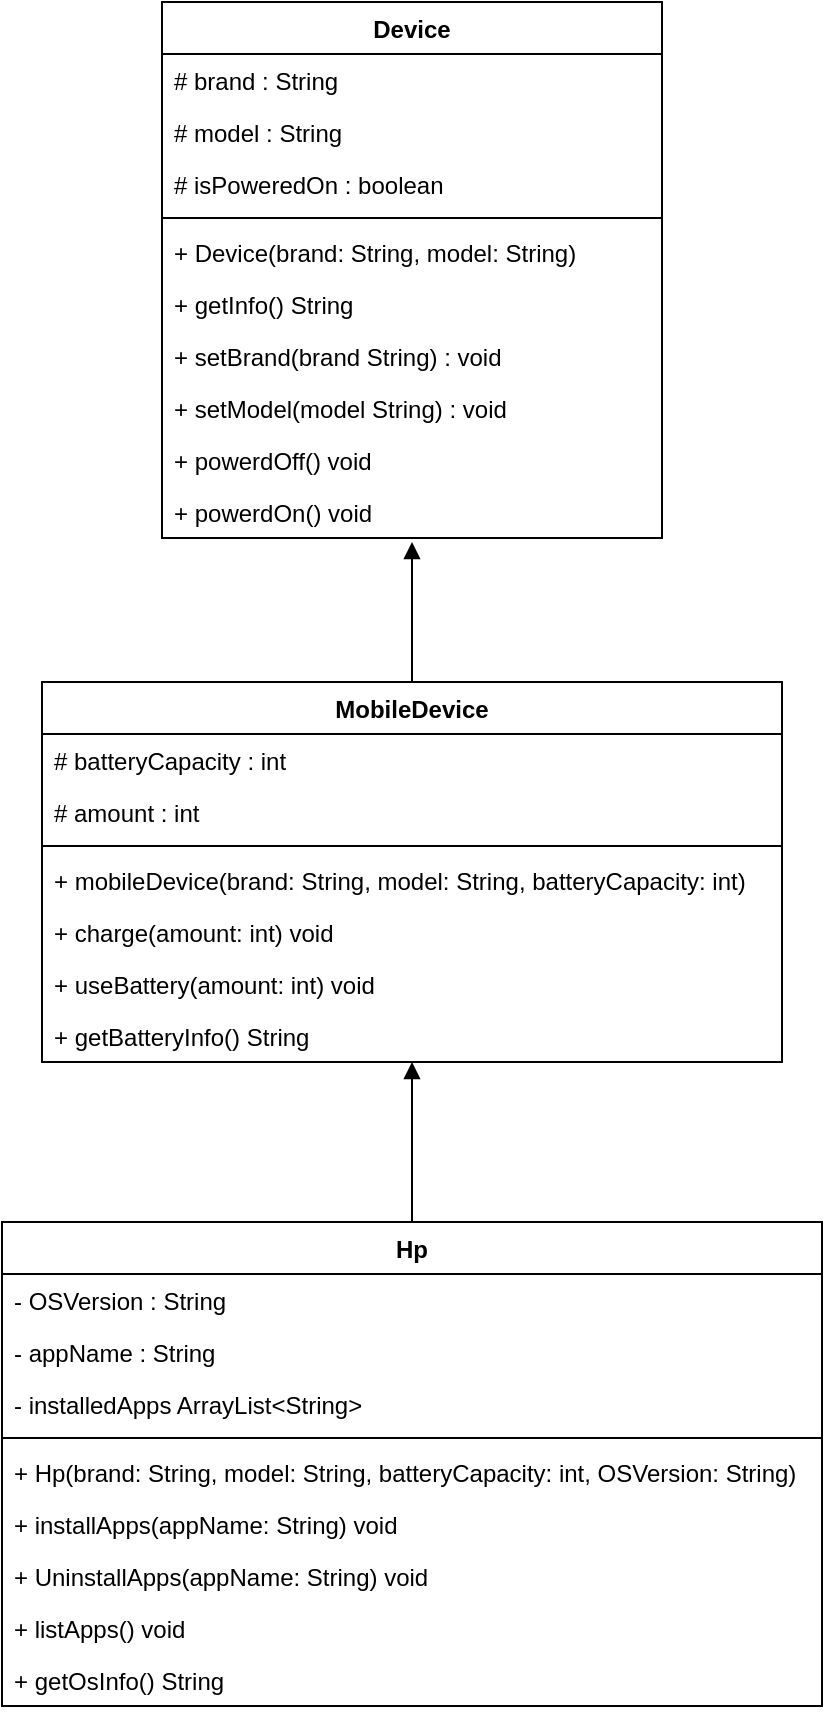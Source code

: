 <mxfile version="24.7.17">
  <diagram name="Halaman-1" id="6hJgQyY2D-ccnMAReBoc">
    <mxGraphModel dx="880" dy="426" grid="1" gridSize="10" guides="1" tooltips="1" connect="1" arrows="1" fold="1" page="1" pageScale="1" pageWidth="827" pageHeight="1169" math="0" shadow="0">
      <root>
        <mxCell id="0" />
        <mxCell id="1" parent="0" />
        <mxCell id="O0tYHCuf8E-v1ZoFlhH_-1" value="Device" style="swimlane;fontStyle=1;align=center;verticalAlign=top;childLayout=stackLayout;horizontal=1;startSize=26;horizontalStack=0;resizeParent=1;resizeParentMax=0;resizeLast=0;collapsible=1;marginBottom=0;whiteSpace=wrap;html=1;" parent="1" vertex="1">
          <mxGeometry x="360" y="70" width="250" height="268" as="geometry" />
        </mxCell>
        <mxCell id="O0tYHCuf8E-v1ZoFlhH_-2" value="# brand : String" style="text;strokeColor=none;fillColor=none;align=left;verticalAlign=top;spacingLeft=4;spacingRight=4;overflow=hidden;rotatable=0;points=[[0,0.5],[1,0.5]];portConstraint=eastwest;whiteSpace=wrap;html=1;" parent="O0tYHCuf8E-v1ZoFlhH_-1" vertex="1">
          <mxGeometry y="26" width="250" height="26" as="geometry" />
        </mxCell>
        <mxCell id="O0tYHCuf8E-v1ZoFlhH_-5" value="# model : String" style="text;strokeColor=none;fillColor=none;align=left;verticalAlign=top;spacingLeft=4;spacingRight=4;overflow=hidden;rotatable=0;points=[[0,0.5],[1,0.5]];portConstraint=eastwest;whiteSpace=wrap;html=1;" parent="O0tYHCuf8E-v1ZoFlhH_-1" vertex="1">
          <mxGeometry y="52" width="250" height="26" as="geometry" />
        </mxCell>
        <mxCell id="O0tYHCuf8E-v1ZoFlhH_-6" value="# isPoweredOn : boolean" style="text;strokeColor=none;fillColor=none;align=left;verticalAlign=top;spacingLeft=4;spacingRight=4;overflow=hidden;rotatable=0;points=[[0,0.5],[1,0.5]];portConstraint=eastwest;whiteSpace=wrap;html=1;" parent="O0tYHCuf8E-v1ZoFlhH_-1" vertex="1">
          <mxGeometry y="78" width="250" height="26" as="geometry" />
        </mxCell>
        <mxCell id="O0tYHCuf8E-v1ZoFlhH_-3" value="" style="line;strokeWidth=1;fillColor=none;align=left;verticalAlign=middle;spacingTop=-1;spacingLeft=3;spacingRight=3;rotatable=0;labelPosition=right;points=[];portConstraint=eastwest;strokeColor=inherit;" parent="O0tYHCuf8E-v1ZoFlhH_-1" vertex="1">
          <mxGeometry y="104" width="250" height="8" as="geometry" />
        </mxCell>
        <mxCell id="O0tYHCuf8E-v1ZoFlhH_-4" value="+ Device(brand: String, model: String)" style="text;strokeColor=none;fillColor=none;align=left;verticalAlign=top;spacingLeft=4;spacingRight=4;overflow=hidden;rotatable=0;points=[[0,0.5],[1,0.5]];portConstraint=eastwest;whiteSpace=wrap;html=1;" parent="O0tYHCuf8E-v1ZoFlhH_-1" vertex="1">
          <mxGeometry y="112" width="250" height="26" as="geometry" />
        </mxCell>
        <mxCell id="O0tYHCuf8E-v1ZoFlhH_-7" value="+ getInfo() String" style="text;strokeColor=none;fillColor=none;align=left;verticalAlign=top;spacingLeft=4;spacingRight=4;overflow=hidden;rotatable=0;points=[[0,0.5],[1,0.5]];portConstraint=eastwest;whiteSpace=wrap;html=1;" parent="O0tYHCuf8E-v1ZoFlhH_-1" vertex="1">
          <mxGeometry y="138" width="250" height="26" as="geometry" />
        </mxCell>
        <mxCell id="O0tYHCuf8E-v1ZoFlhH_-8" value="+ setBrand(brand String) : void" style="text;strokeColor=none;fillColor=none;align=left;verticalAlign=top;spacingLeft=4;spacingRight=4;overflow=hidden;rotatable=0;points=[[0,0.5],[1,0.5]];portConstraint=eastwest;whiteSpace=wrap;html=1;" parent="O0tYHCuf8E-v1ZoFlhH_-1" vertex="1">
          <mxGeometry y="164" width="250" height="26" as="geometry" />
        </mxCell>
        <mxCell id="O0tYHCuf8E-v1ZoFlhH_-9" value="+ setModel(model String) : void" style="text;strokeColor=none;fillColor=none;align=left;verticalAlign=top;spacingLeft=4;spacingRight=4;overflow=hidden;rotatable=0;points=[[0,0.5],[1,0.5]];portConstraint=eastwest;whiteSpace=wrap;html=1;" parent="O0tYHCuf8E-v1ZoFlhH_-1" vertex="1">
          <mxGeometry y="190" width="250" height="26" as="geometry" />
        </mxCell>
        <mxCell id="O0tYHCuf8E-v1ZoFlhH_-10" value="+ powerdOff() void" style="text;strokeColor=none;fillColor=none;align=left;verticalAlign=top;spacingLeft=4;spacingRight=4;overflow=hidden;rotatable=0;points=[[0,0.5],[1,0.5]];portConstraint=eastwest;whiteSpace=wrap;html=1;" parent="O0tYHCuf8E-v1ZoFlhH_-1" vertex="1">
          <mxGeometry y="216" width="250" height="26" as="geometry" />
        </mxCell>
        <mxCell id="O0tYHCuf8E-v1ZoFlhH_-11" value="+ powerdOn() void" style="text;strokeColor=none;fillColor=none;align=left;verticalAlign=top;spacingLeft=4;spacingRight=4;overflow=hidden;rotatable=0;points=[[0,0.5],[1,0.5]];portConstraint=eastwest;whiteSpace=wrap;html=1;" parent="O0tYHCuf8E-v1ZoFlhH_-1" vertex="1">
          <mxGeometry y="242" width="250" height="26" as="geometry" />
        </mxCell>
        <mxCell id="O0tYHCuf8E-v1ZoFlhH_-12" value="MobileDevice" style="swimlane;fontStyle=1;align=center;verticalAlign=top;childLayout=stackLayout;horizontal=1;startSize=26;horizontalStack=0;resizeParent=1;resizeParentMax=0;resizeLast=0;collapsible=1;marginBottom=0;whiteSpace=wrap;html=1;" parent="1" vertex="1">
          <mxGeometry x="300" y="410" width="370" height="190" as="geometry" />
        </mxCell>
        <mxCell id="O0tYHCuf8E-v1ZoFlhH_-13" value="# batteryCapacity : int" style="text;strokeColor=none;fillColor=none;align=left;verticalAlign=top;spacingLeft=4;spacingRight=4;overflow=hidden;rotatable=0;points=[[0,0.5],[1,0.5]];portConstraint=eastwest;whiteSpace=wrap;html=1;" parent="O0tYHCuf8E-v1ZoFlhH_-12" vertex="1">
          <mxGeometry y="26" width="370" height="26" as="geometry" />
        </mxCell>
        <mxCell id="O0tYHCuf8E-v1ZoFlhH_-23" value="# amount : int" style="text;strokeColor=none;fillColor=none;align=left;verticalAlign=top;spacingLeft=4;spacingRight=4;overflow=hidden;rotatable=0;points=[[0,0.5],[1,0.5]];portConstraint=eastwest;whiteSpace=wrap;html=1;" parent="O0tYHCuf8E-v1ZoFlhH_-12" vertex="1">
          <mxGeometry y="52" width="370" height="26" as="geometry" />
        </mxCell>
        <mxCell id="O0tYHCuf8E-v1ZoFlhH_-16" value="" style="line;strokeWidth=1;fillColor=none;align=left;verticalAlign=middle;spacingTop=-1;spacingLeft=3;spacingRight=3;rotatable=0;labelPosition=right;points=[];portConstraint=eastwest;strokeColor=inherit;" parent="O0tYHCuf8E-v1ZoFlhH_-12" vertex="1">
          <mxGeometry y="78" width="370" height="8" as="geometry" />
        </mxCell>
        <mxCell id="O0tYHCuf8E-v1ZoFlhH_-17" value="+ mobileDevice(brand: String, model: String, batteryCapacity: int)" style="text;strokeColor=none;fillColor=none;align=left;verticalAlign=top;spacingLeft=4;spacingRight=4;overflow=hidden;rotatable=0;points=[[0,0.5],[1,0.5]];portConstraint=eastwest;whiteSpace=wrap;html=1;" parent="O0tYHCuf8E-v1ZoFlhH_-12" vertex="1">
          <mxGeometry y="86" width="370" height="26" as="geometry" />
        </mxCell>
        <mxCell id="O0tYHCuf8E-v1ZoFlhH_-18" value="+ charge(amount: int) void" style="text;strokeColor=none;fillColor=none;align=left;verticalAlign=top;spacingLeft=4;spacingRight=4;overflow=hidden;rotatable=0;points=[[0,0.5],[1,0.5]];portConstraint=eastwest;whiteSpace=wrap;html=1;" parent="O0tYHCuf8E-v1ZoFlhH_-12" vertex="1">
          <mxGeometry y="112" width="370" height="26" as="geometry" />
        </mxCell>
        <mxCell id="O0tYHCuf8E-v1ZoFlhH_-19" value="+ useBattery(amount: int) void" style="text;strokeColor=none;fillColor=none;align=left;verticalAlign=top;spacingLeft=4;spacingRight=4;overflow=hidden;rotatable=0;points=[[0,0.5],[1,0.5]];portConstraint=eastwest;whiteSpace=wrap;html=1;" parent="O0tYHCuf8E-v1ZoFlhH_-12" vertex="1">
          <mxGeometry y="138" width="370" height="26" as="geometry" />
        </mxCell>
        <mxCell id="O0tYHCuf8E-v1ZoFlhH_-20" value="+ getBatteryInfo() String" style="text;strokeColor=none;fillColor=none;align=left;verticalAlign=top;spacingLeft=4;spacingRight=4;overflow=hidden;rotatable=0;points=[[0,0.5],[1,0.5]];portConstraint=eastwest;whiteSpace=wrap;html=1;" parent="O0tYHCuf8E-v1ZoFlhH_-12" vertex="1">
          <mxGeometry y="164" width="370" height="26" as="geometry" />
        </mxCell>
        <mxCell id="O0tYHCuf8E-v1ZoFlhH_-24" value="Hp" style="swimlane;fontStyle=1;align=center;verticalAlign=top;childLayout=stackLayout;horizontal=1;startSize=26;horizontalStack=0;resizeParent=1;resizeParentMax=0;resizeLast=0;collapsible=1;marginBottom=0;whiteSpace=wrap;html=1;" parent="1" vertex="1">
          <mxGeometry x="280" y="680" width="410" height="242" as="geometry" />
        </mxCell>
        <mxCell id="O0tYHCuf8E-v1ZoFlhH_-25" value="- OSVersion : String" style="text;strokeColor=none;fillColor=none;align=left;verticalAlign=top;spacingLeft=4;spacingRight=4;overflow=hidden;rotatable=0;points=[[0,0.5],[1,0.5]];portConstraint=eastwest;whiteSpace=wrap;html=1;" parent="O0tYHCuf8E-v1ZoFlhH_-24" vertex="1">
          <mxGeometry y="26" width="410" height="26" as="geometry" />
        </mxCell>
        <mxCell id="O0tYHCuf8E-v1ZoFlhH_-32" value="- appName : String" style="text;strokeColor=none;fillColor=none;align=left;verticalAlign=top;spacingLeft=4;spacingRight=4;overflow=hidden;rotatable=0;points=[[0,0.5],[1,0.5]];portConstraint=eastwest;whiteSpace=wrap;html=1;" parent="O0tYHCuf8E-v1ZoFlhH_-24" vertex="1">
          <mxGeometry y="52" width="410" height="26" as="geometry" />
        </mxCell>
        <mxCell id="O0tYHCuf8E-v1ZoFlhH_-26" value="- installedApps ArrayList&amp;lt;String&amp;gt;" style="text;strokeColor=none;fillColor=none;align=left;verticalAlign=top;spacingLeft=4;spacingRight=4;overflow=hidden;rotatable=0;points=[[0,0.5],[1,0.5]];portConstraint=eastwest;whiteSpace=wrap;html=1;" parent="O0tYHCuf8E-v1ZoFlhH_-24" vertex="1">
          <mxGeometry y="78" width="410" height="26" as="geometry" />
        </mxCell>
        <mxCell id="O0tYHCuf8E-v1ZoFlhH_-27" value="" style="line;strokeWidth=1;fillColor=none;align=left;verticalAlign=middle;spacingTop=-1;spacingLeft=3;spacingRight=3;rotatable=0;labelPosition=right;points=[];portConstraint=eastwest;strokeColor=inherit;" parent="O0tYHCuf8E-v1ZoFlhH_-24" vertex="1">
          <mxGeometry y="104" width="410" height="8" as="geometry" />
        </mxCell>
        <mxCell id="O0tYHCuf8E-v1ZoFlhH_-28" value="+ Hp(brand: String, model: String, batteryCapacity: int, OSVersion: String)" style="text;strokeColor=none;fillColor=none;align=left;verticalAlign=top;spacingLeft=4;spacingRight=4;overflow=hidden;rotatable=0;points=[[0,0.5],[1,0.5]];portConstraint=eastwest;whiteSpace=wrap;html=1;" parent="O0tYHCuf8E-v1ZoFlhH_-24" vertex="1">
          <mxGeometry y="112" width="410" height="26" as="geometry" />
        </mxCell>
        <mxCell id="O0tYHCuf8E-v1ZoFlhH_-29" value="+ installApps(appName: String) void" style="text;strokeColor=none;fillColor=none;align=left;verticalAlign=top;spacingLeft=4;spacingRight=4;overflow=hidden;rotatable=0;points=[[0,0.5],[1,0.5]];portConstraint=eastwest;whiteSpace=wrap;html=1;" parent="O0tYHCuf8E-v1ZoFlhH_-24" vertex="1">
          <mxGeometry y="138" width="410" height="26" as="geometry" />
        </mxCell>
        <mxCell id="O0tYHCuf8E-v1ZoFlhH_-33" value="+ UninstallApps(appName: String) void" style="text;strokeColor=none;fillColor=none;align=left;verticalAlign=top;spacingLeft=4;spacingRight=4;overflow=hidden;rotatable=0;points=[[0,0.5],[1,0.5]];portConstraint=eastwest;whiteSpace=wrap;html=1;" parent="O0tYHCuf8E-v1ZoFlhH_-24" vertex="1">
          <mxGeometry y="164" width="410" height="26" as="geometry" />
        </mxCell>
        <mxCell id="O0tYHCuf8E-v1ZoFlhH_-30" value="+ listApps() void" style="text;strokeColor=none;fillColor=none;align=left;verticalAlign=top;spacingLeft=4;spacingRight=4;overflow=hidden;rotatable=0;points=[[0,0.5],[1,0.5]];portConstraint=eastwest;whiteSpace=wrap;html=1;" parent="O0tYHCuf8E-v1ZoFlhH_-24" vertex="1">
          <mxGeometry y="190" width="410" height="26" as="geometry" />
        </mxCell>
        <mxCell id="O0tYHCuf8E-v1ZoFlhH_-31" value="+ getOsInfo() String" style="text;strokeColor=none;fillColor=none;align=left;verticalAlign=top;spacingLeft=4;spacingRight=4;overflow=hidden;rotatable=0;points=[[0,0.5],[1,0.5]];portConstraint=eastwest;whiteSpace=wrap;html=1;" parent="O0tYHCuf8E-v1ZoFlhH_-24" vertex="1">
          <mxGeometry y="216" width="410" height="26" as="geometry" />
        </mxCell>
        <mxCell id="O0tYHCuf8E-v1ZoFlhH_-34" value="" style="html=1;verticalAlign=bottom;endArrow=block;curved=0;rounded=0;exitX=0.5;exitY=0;exitDx=0;exitDy=0;" parent="1" source="O0tYHCuf8E-v1ZoFlhH_-24" target="O0tYHCuf8E-v1ZoFlhH_-20" edge="1">
          <mxGeometry width="80" relative="1" as="geometry">
            <mxPoint x="490" y="690" as="sourcePoint" />
            <mxPoint x="450" y="600" as="targetPoint" />
          </mxGeometry>
        </mxCell>
        <mxCell id="O0tYHCuf8E-v1ZoFlhH_-35" value="" style="html=1;verticalAlign=bottom;endArrow=block;curved=0;rounded=0;exitX=0.5;exitY=0;exitDx=0;exitDy=0;" parent="1" source="O0tYHCuf8E-v1ZoFlhH_-12" edge="1">
          <mxGeometry width="80" relative="1" as="geometry">
            <mxPoint x="484.5" y="430" as="sourcePoint" />
            <mxPoint x="485" y="340" as="targetPoint" />
          </mxGeometry>
        </mxCell>
      </root>
    </mxGraphModel>
  </diagram>
</mxfile>
